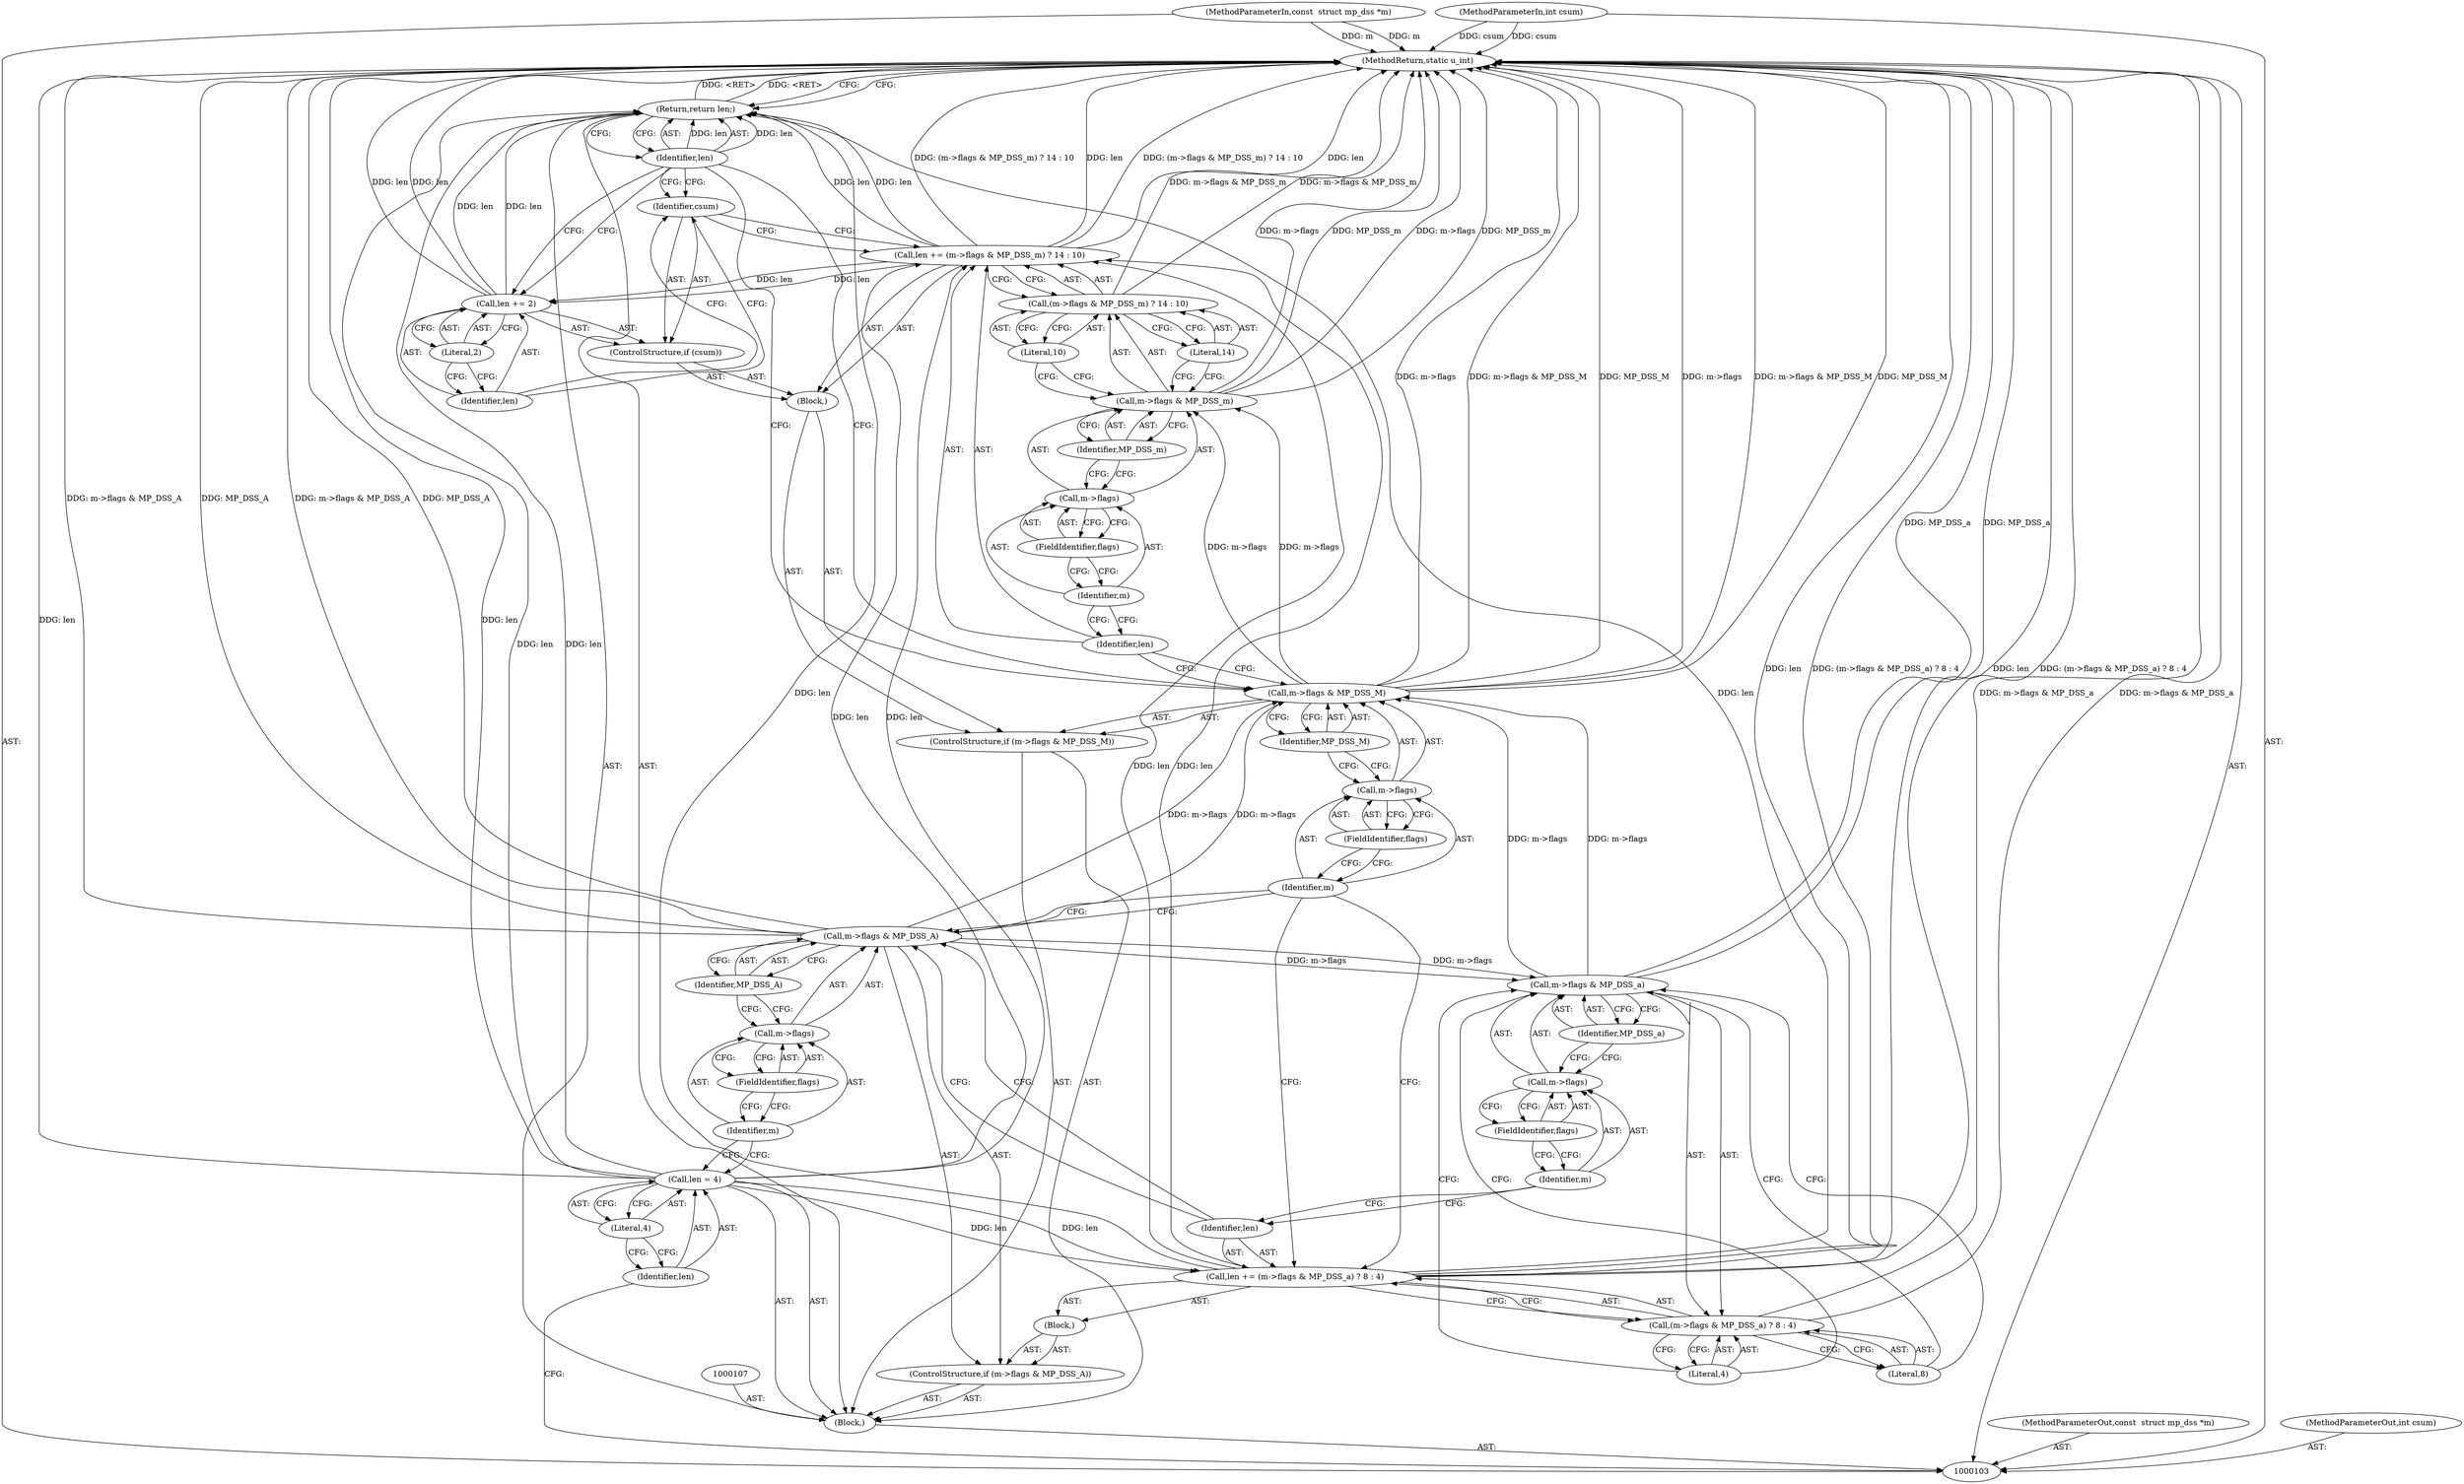 digraph "1_tcpdump_4c3aee4bb0294c232d56b6d34e9eeb74f630fe8c_0" {
"1000152" [label="(MethodReturn,static u_int)"];
"1000104" [label="(MethodParameterIn,const  struct mp_dss *m)"];
"1000186" [label="(MethodParameterOut,const  struct mp_dss *m)"];
"1000105" [label="(MethodParameterIn,int csum)"];
"1000187" [label="(MethodParameterOut,int csum)"];
"1000135" [label="(Call,len += (m->flags & MP_DSS_m) ? 14 : 10)"];
"1000136" [label="(Identifier,len)"];
"1000137" [label="(Call,(m->flags & MP_DSS_m) ? 14 : 10)"];
"1000138" [label="(Call,m->flags & MP_DSS_m)"];
"1000139" [label="(Call,m->flags)"];
"1000140" [label="(Identifier,m)"];
"1000141" [label="(FieldIdentifier,flags)"];
"1000142" [label="(Identifier,MP_DSS_m)"];
"1000143" [label="(Literal,14)"];
"1000144" [label="(Literal,10)"];
"1000106" [label="(Block,)"];
"1000145" [label="(ControlStructure,if (csum))"];
"1000146" [label="(Identifier,csum)"];
"1000147" [label="(Call,len += 2)"];
"1000148" [label="(Identifier,len)"];
"1000149" [label="(Literal,2)"];
"1000150" [label="(Return,return len;)"];
"1000151" [label="(Identifier,len)"];
"1000110" [label="(Literal,4)"];
"1000108" [label="(Call,len = 4)"];
"1000109" [label="(Identifier,len)"];
"1000112" [label="(Call,m->flags & MP_DSS_A)"];
"1000113" [label="(Call,m->flags)"];
"1000114" [label="(Identifier,m)"];
"1000115" [label="(FieldIdentifier,flags)"];
"1000116" [label="(Identifier,MP_DSS_A)"];
"1000117" [label="(Block,)"];
"1000111" [label="(ControlStructure,if (m->flags & MP_DSS_A))"];
"1000118" [label="(Call,len += (m->flags & MP_DSS_a) ? 8 : 4)"];
"1000119" [label="(Identifier,len)"];
"1000120" [label="(Call,(m->flags & MP_DSS_a) ? 8 : 4)"];
"1000121" [label="(Call,m->flags & MP_DSS_a)"];
"1000122" [label="(Call,m->flags)"];
"1000123" [label="(Identifier,m)"];
"1000124" [label="(FieldIdentifier,flags)"];
"1000125" [label="(Identifier,MP_DSS_a)"];
"1000126" [label="(Literal,8)"];
"1000127" [label="(Literal,4)"];
"1000129" [label="(Call,m->flags & MP_DSS_M)"];
"1000130" [label="(Call,m->flags)"];
"1000131" [label="(Identifier,m)"];
"1000132" [label="(FieldIdentifier,flags)"];
"1000133" [label="(Identifier,MP_DSS_M)"];
"1000134" [label="(Block,)"];
"1000128" [label="(ControlStructure,if (m->flags & MP_DSS_M))"];
"1000152" -> "1000103"  [label="AST: "];
"1000152" -> "1000150"  [label="CFG: "];
"1000129" -> "1000152"  [label="DDG: m->flags"];
"1000129" -> "1000152"  [label="DDG: m->flags & MP_DSS_M"];
"1000129" -> "1000152"  [label="DDG: MP_DSS_M"];
"1000138" -> "1000152"  [label="DDG: MP_DSS_m"];
"1000138" -> "1000152"  [label="DDG: m->flags"];
"1000121" -> "1000152"  [label="DDG: MP_DSS_a"];
"1000104" -> "1000152"  [label="DDG: m"];
"1000105" -> "1000152"  [label="DDG: csum"];
"1000120" -> "1000152"  [label="DDG: m->flags & MP_DSS_a"];
"1000147" -> "1000152"  [label="DDG: len"];
"1000135" -> "1000152"  [label="DDG: len"];
"1000135" -> "1000152"  [label="DDG: (m->flags & MP_DSS_m) ? 14 : 10"];
"1000137" -> "1000152"  [label="DDG: m->flags & MP_DSS_m"];
"1000118" -> "1000152"  [label="DDG: len"];
"1000118" -> "1000152"  [label="DDG: (m->flags & MP_DSS_a) ? 8 : 4"];
"1000112" -> "1000152"  [label="DDG: m->flags & MP_DSS_A"];
"1000112" -> "1000152"  [label="DDG: MP_DSS_A"];
"1000108" -> "1000152"  [label="DDG: len"];
"1000150" -> "1000152"  [label="DDG: <RET>"];
"1000104" -> "1000103"  [label="AST: "];
"1000104" -> "1000152"  [label="DDG: m"];
"1000186" -> "1000103"  [label="AST: "];
"1000105" -> "1000103"  [label="AST: "];
"1000105" -> "1000152"  [label="DDG: csum"];
"1000187" -> "1000103"  [label="AST: "];
"1000135" -> "1000134"  [label="AST: "];
"1000135" -> "1000137"  [label="CFG: "];
"1000136" -> "1000135"  [label="AST: "];
"1000137" -> "1000135"  [label="AST: "];
"1000146" -> "1000135"  [label="CFG: "];
"1000135" -> "1000152"  [label="DDG: len"];
"1000135" -> "1000152"  [label="DDG: (m->flags & MP_DSS_m) ? 14 : 10"];
"1000118" -> "1000135"  [label="DDG: len"];
"1000108" -> "1000135"  [label="DDG: len"];
"1000135" -> "1000147"  [label="DDG: len"];
"1000135" -> "1000150"  [label="DDG: len"];
"1000136" -> "1000135"  [label="AST: "];
"1000136" -> "1000129"  [label="CFG: "];
"1000140" -> "1000136"  [label="CFG: "];
"1000137" -> "1000135"  [label="AST: "];
"1000137" -> "1000143"  [label="CFG: "];
"1000137" -> "1000144"  [label="CFG: "];
"1000138" -> "1000137"  [label="AST: "];
"1000143" -> "1000137"  [label="AST: "];
"1000144" -> "1000137"  [label="AST: "];
"1000135" -> "1000137"  [label="CFG: "];
"1000137" -> "1000152"  [label="DDG: m->flags & MP_DSS_m"];
"1000138" -> "1000137"  [label="AST: "];
"1000138" -> "1000142"  [label="CFG: "];
"1000139" -> "1000138"  [label="AST: "];
"1000142" -> "1000138"  [label="AST: "];
"1000143" -> "1000138"  [label="CFG: "];
"1000144" -> "1000138"  [label="CFG: "];
"1000138" -> "1000152"  [label="DDG: MP_DSS_m"];
"1000138" -> "1000152"  [label="DDG: m->flags"];
"1000129" -> "1000138"  [label="DDG: m->flags"];
"1000139" -> "1000138"  [label="AST: "];
"1000139" -> "1000141"  [label="CFG: "];
"1000140" -> "1000139"  [label="AST: "];
"1000141" -> "1000139"  [label="AST: "];
"1000142" -> "1000139"  [label="CFG: "];
"1000140" -> "1000139"  [label="AST: "];
"1000140" -> "1000136"  [label="CFG: "];
"1000141" -> "1000140"  [label="CFG: "];
"1000141" -> "1000139"  [label="AST: "];
"1000141" -> "1000140"  [label="CFG: "];
"1000139" -> "1000141"  [label="CFG: "];
"1000142" -> "1000138"  [label="AST: "];
"1000142" -> "1000139"  [label="CFG: "];
"1000138" -> "1000142"  [label="CFG: "];
"1000143" -> "1000137"  [label="AST: "];
"1000143" -> "1000138"  [label="CFG: "];
"1000137" -> "1000143"  [label="CFG: "];
"1000144" -> "1000137"  [label="AST: "];
"1000144" -> "1000138"  [label="CFG: "];
"1000137" -> "1000144"  [label="CFG: "];
"1000106" -> "1000103"  [label="AST: "];
"1000107" -> "1000106"  [label="AST: "];
"1000108" -> "1000106"  [label="AST: "];
"1000111" -> "1000106"  [label="AST: "];
"1000128" -> "1000106"  [label="AST: "];
"1000150" -> "1000106"  [label="AST: "];
"1000145" -> "1000134"  [label="AST: "];
"1000146" -> "1000145"  [label="AST: "];
"1000147" -> "1000145"  [label="AST: "];
"1000146" -> "1000145"  [label="AST: "];
"1000146" -> "1000135"  [label="CFG: "];
"1000148" -> "1000146"  [label="CFG: "];
"1000151" -> "1000146"  [label="CFG: "];
"1000147" -> "1000145"  [label="AST: "];
"1000147" -> "1000149"  [label="CFG: "];
"1000148" -> "1000147"  [label="AST: "];
"1000149" -> "1000147"  [label="AST: "];
"1000151" -> "1000147"  [label="CFG: "];
"1000147" -> "1000152"  [label="DDG: len"];
"1000135" -> "1000147"  [label="DDG: len"];
"1000147" -> "1000150"  [label="DDG: len"];
"1000148" -> "1000147"  [label="AST: "];
"1000148" -> "1000146"  [label="CFG: "];
"1000149" -> "1000148"  [label="CFG: "];
"1000149" -> "1000147"  [label="AST: "];
"1000149" -> "1000148"  [label="CFG: "];
"1000147" -> "1000149"  [label="CFG: "];
"1000150" -> "1000106"  [label="AST: "];
"1000150" -> "1000151"  [label="CFG: "];
"1000151" -> "1000150"  [label="AST: "];
"1000152" -> "1000150"  [label="CFG: "];
"1000150" -> "1000152"  [label="DDG: <RET>"];
"1000151" -> "1000150"  [label="DDG: len"];
"1000147" -> "1000150"  [label="DDG: len"];
"1000135" -> "1000150"  [label="DDG: len"];
"1000118" -> "1000150"  [label="DDG: len"];
"1000108" -> "1000150"  [label="DDG: len"];
"1000151" -> "1000150"  [label="AST: "];
"1000151" -> "1000147"  [label="CFG: "];
"1000151" -> "1000146"  [label="CFG: "];
"1000151" -> "1000129"  [label="CFG: "];
"1000150" -> "1000151"  [label="CFG: "];
"1000151" -> "1000150"  [label="DDG: len"];
"1000110" -> "1000108"  [label="AST: "];
"1000110" -> "1000109"  [label="CFG: "];
"1000108" -> "1000110"  [label="CFG: "];
"1000108" -> "1000106"  [label="AST: "];
"1000108" -> "1000110"  [label="CFG: "];
"1000109" -> "1000108"  [label="AST: "];
"1000110" -> "1000108"  [label="AST: "];
"1000114" -> "1000108"  [label="CFG: "];
"1000108" -> "1000152"  [label="DDG: len"];
"1000108" -> "1000118"  [label="DDG: len"];
"1000108" -> "1000135"  [label="DDG: len"];
"1000108" -> "1000150"  [label="DDG: len"];
"1000109" -> "1000108"  [label="AST: "];
"1000109" -> "1000103"  [label="CFG: "];
"1000110" -> "1000109"  [label="CFG: "];
"1000112" -> "1000111"  [label="AST: "];
"1000112" -> "1000116"  [label="CFG: "];
"1000113" -> "1000112"  [label="AST: "];
"1000116" -> "1000112"  [label="AST: "];
"1000119" -> "1000112"  [label="CFG: "];
"1000131" -> "1000112"  [label="CFG: "];
"1000112" -> "1000152"  [label="DDG: m->flags & MP_DSS_A"];
"1000112" -> "1000152"  [label="DDG: MP_DSS_A"];
"1000112" -> "1000121"  [label="DDG: m->flags"];
"1000112" -> "1000129"  [label="DDG: m->flags"];
"1000113" -> "1000112"  [label="AST: "];
"1000113" -> "1000115"  [label="CFG: "];
"1000114" -> "1000113"  [label="AST: "];
"1000115" -> "1000113"  [label="AST: "];
"1000116" -> "1000113"  [label="CFG: "];
"1000114" -> "1000113"  [label="AST: "];
"1000114" -> "1000108"  [label="CFG: "];
"1000115" -> "1000114"  [label="CFG: "];
"1000115" -> "1000113"  [label="AST: "];
"1000115" -> "1000114"  [label="CFG: "];
"1000113" -> "1000115"  [label="CFG: "];
"1000116" -> "1000112"  [label="AST: "];
"1000116" -> "1000113"  [label="CFG: "];
"1000112" -> "1000116"  [label="CFG: "];
"1000117" -> "1000111"  [label="AST: "];
"1000118" -> "1000117"  [label="AST: "];
"1000111" -> "1000106"  [label="AST: "];
"1000112" -> "1000111"  [label="AST: "];
"1000117" -> "1000111"  [label="AST: "];
"1000118" -> "1000117"  [label="AST: "];
"1000118" -> "1000120"  [label="CFG: "];
"1000119" -> "1000118"  [label="AST: "];
"1000120" -> "1000118"  [label="AST: "];
"1000131" -> "1000118"  [label="CFG: "];
"1000118" -> "1000152"  [label="DDG: len"];
"1000118" -> "1000152"  [label="DDG: (m->flags & MP_DSS_a) ? 8 : 4"];
"1000108" -> "1000118"  [label="DDG: len"];
"1000118" -> "1000135"  [label="DDG: len"];
"1000118" -> "1000150"  [label="DDG: len"];
"1000119" -> "1000118"  [label="AST: "];
"1000119" -> "1000112"  [label="CFG: "];
"1000123" -> "1000119"  [label="CFG: "];
"1000120" -> "1000118"  [label="AST: "];
"1000120" -> "1000126"  [label="CFG: "];
"1000120" -> "1000127"  [label="CFG: "];
"1000121" -> "1000120"  [label="AST: "];
"1000126" -> "1000120"  [label="AST: "];
"1000127" -> "1000120"  [label="AST: "];
"1000118" -> "1000120"  [label="CFG: "];
"1000120" -> "1000152"  [label="DDG: m->flags & MP_DSS_a"];
"1000121" -> "1000120"  [label="AST: "];
"1000121" -> "1000125"  [label="CFG: "];
"1000122" -> "1000121"  [label="AST: "];
"1000125" -> "1000121"  [label="AST: "];
"1000126" -> "1000121"  [label="CFG: "];
"1000127" -> "1000121"  [label="CFG: "];
"1000121" -> "1000152"  [label="DDG: MP_DSS_a"];
"1000112" -> "1000121"  [label="DDG: m->flags"];
"1000121" -> "1000129"  [label="DDG: m->flags"];
"1000122" -> "1000121"  [label="AST: "];
"1000122" -> "1000124"  [label="CFG: "];
"1000123" -> "1000122"  [label="AST: "];
"1000124" -> "1000122"  [label="AST: "];
"1000125" -> "1000122"  [label="CFG: "];
"1000123" -> "1000122"  [label="AST: "];
"1000123" -> "1000119"  [label="CFG: "];
"1000124" -> "1000123"  [label="CFG: "];
"1000124" -> "1000122"  [label="AST: "];
"1000124" -> "1000123"  [label="CFG: "];
"1000122" -> "1000124"  [label="CFG: "];
"1000125" -> "1000121"  [label="AST: "];
"1000125" -> "1000122"  [label="CFG: "];
"1000121" -> "1000125"  [label="CFG: "];
"1000126" -> "1000120"  [label="AST: "];
"1000126" -> "1000121"  [label="CFG: "];
"1000120" -> "1000126"  [label="CFG: "];
"1000127" -> "1000120"  [label="AST: "];
"1000127" -> "1000121"  [label="CFG: "];
"1000120" -> "1000127"  [label="CFG: "];
"1000129" -> "1000128"  [label="AST: "];
"1000129" -> "1000133"  [label="CFG: "];
"1000130" -> "1000129"  [label="AST: "];
"1000133" -> "1000129"  [label="AST: "];
"1000136" -> "1000129"  [label="CFG: "];
"1000151" -> "1000129"  [label="CFG: "];
"1000129" -> "1000152"  [label="DDG: m->flags"];
"1000129" -> "1000152"  [label="DDG: m->flags & MP_DSS_M"];
"1000129" -> "1000152"  [label="DDG: MP_DSS_M"];
"1000112" -> "1000129"  [label="DDG: m->flags"];
"1000121" -> "1000129"  [label="DDG: m->flags"];
"1000129" -> "1000138"  [label="DDG: m->flags"];
"1000130" -> "1000129"  [label="AST: "];
"1000130" -> "1000132"  [label="CFG: "];
"1000131" -> "1000130"  [label="AST: "];
"1000132" -> "1000130"  [label="AST: "];
"1000133" -> "1000130"  [label="CFG: "];
"1000131" -> "1000130"  [label="AST: "];
"1000131" -> "1000118"  [label="CFG: "];
"1000131" -> "1000112"  [label="CFG: "];
"1000132" -> "1000131"  [label="CFG: "];
"1000132" -> "1000130"  [label="AST: "];
"1000132" -> "1000131"  [label="CFG: "];
"1000130" -> "1000132"  [label="CFG: "];
"1000133" -> "1000129"  [label="AST: "];
"1000133" -> "1000130"  [label="CFG: "];
"1000129" -> "1000133"  [label="CFG: "];
"1000134" -> "1000128"  [label="AST: "];
"1000135" -> "1000134"  [label="AST: "];
"1000145" -> "1000134"  [label="AST: "];
"1000128" -> "1000106"  [label="AST: "];
"1000129" -> "1000128"  [label="AST: "];
"1000134" -> "1000128"  [label="AST: "];
}
